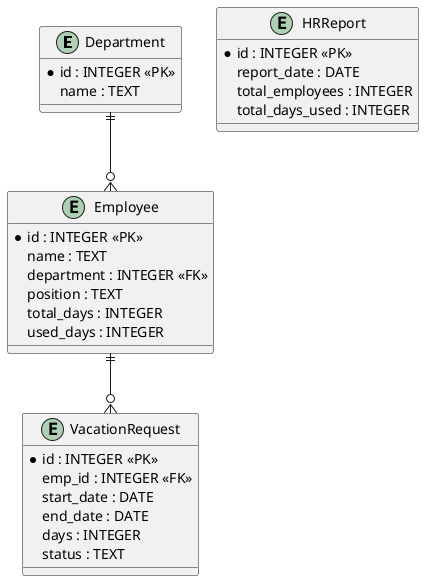 @startuml
entity "Department" as D {
  *id : INTEGER <<PK>>
  name : TEXT
}

entity "Employee" as E {
  *id : INTEGER <<PK>>
  name : TEXT
  department : INTEGER <<FK>>
  position : TEXT
  total_days : INTEGER
  used_days : INTEGER
}

entity "VacationRequest" as VR {
  *id : INTEGER <<PK>>
  emp_id : INTEGER <<FK>>
  start_date : DATE
  end_date : DATE
  days : INTEGER
  status : TEXT
}

entity "HRReport" as HR {
  *id : INTEGER <<PK>>
  report_date : DATE
  total_employees : INTEGER
  total_days_used : INTEGER
}

D ||--o{ E
E ||--o{ VR
@enduml